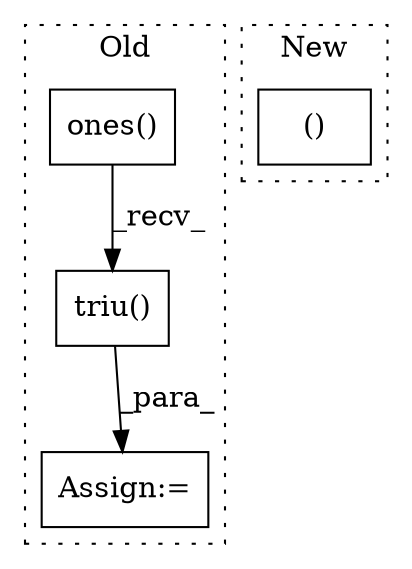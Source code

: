 digraph G {
subgraph cluster0 {
1 [label="triu()" a="75" s="2712,2782" l="61,1" shape="box"];
3 [label="ones()" a="75" s="2712,2727" l="11,40" shape="box"];
4 [label="Assign:=" a="68" s="2709" l="3" shape="box"];
label = "Old";
style="dotted";
}
subgraph cluster1 {
2 [label="()" a="54" s="4267" l="15" shape="box"];
label = "New";
style="dotted";
}
1 -> 4 [label="_para_"];
3 -> 1 [label="_recv_"];
}